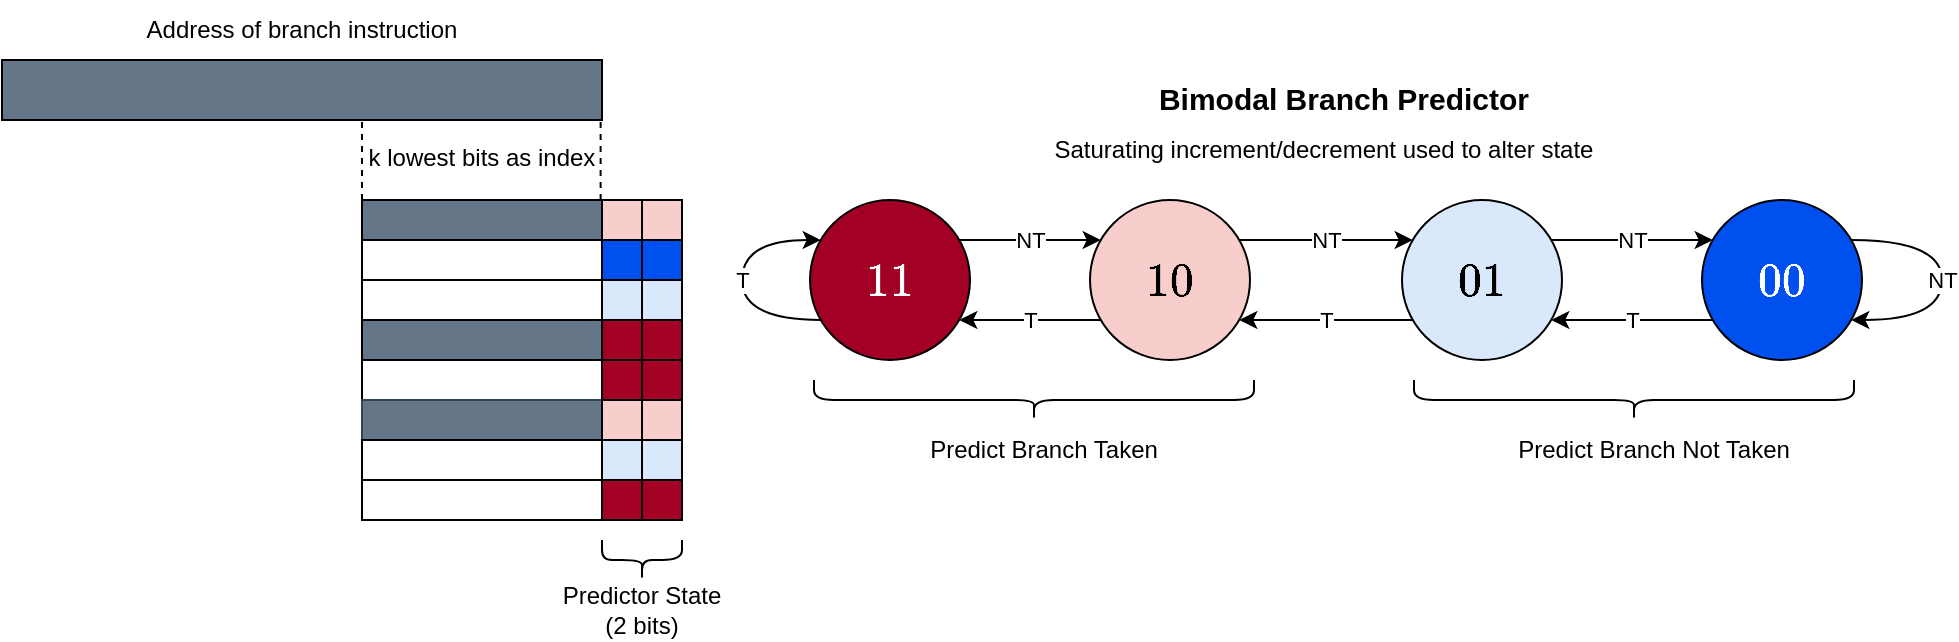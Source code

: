 <mxfile version="20.3.0" type="device"><diagram id="b6wmO8VADke2ACdeZ1vD" name="Page-1"><mxGraphModel dx="1092" dy="1093" grid="1" gridSize="10" guides="1" tooltips="1" connect="1" arrows="1" fold="1" page="1" pageScale="1" pageWidth="827" pageHeight="1169" math="1" shadow="0"><root><mxCell id="0"/><mxCell id="1" parent="0"/><mxCell id="HhHZpB67h7OqpdnrY1ih-1" value="" style="rounded=0;whiteSpace=wrap;html=1;fillColor=#647687;fontColor=#ffffff;strokeColor=#000000;" vertex="1" parent="1"><mxGeometry x="30" y="100" width="300" height="30" as="geometry"/></mxCell><mxCell id="HhHZpB67h7OqpdnrY1ih-3" value="" style="rounded=0;whiteSpace=wrap;html=1;fillColor=#647687;strokeColor=#000000;fontColor=#ffffff;" vertex="1" parent="1"><mxGeometry x="210" y="170" width="120" height="20" as="geometry"/></mxCell><mxCell id="HhHZpB67h7OqpdnrY1ih-4" value="" style="rounded=0;whiteSpace=wrap;html=1;" vertex="1" parent="1"><mxGeometry x="210" y="190" width="120" height="20" as="geometry"/></mxCell><mxCell id="HhHZpB67h7OqpdnrY1ih-5" value="" style="rounded=0;whiteSpace=wrap;html=1;" vertex="1" parent="1"><mxGeometry x="210" y="210" width="120" height="20" as="geometry"/></mxCell><mxCell id="HhHZpB67h7OqpdnrY1ih-6" value="" style="rounded=0;whiteSpace=wrap;html=1;fillColor=#647687;strokeColor=#000000;fontColor=#ffffff;" vertex="1" parent="1"><mxGeometry x="210" y="230" width="120" height="20" as="geometry"/></mxCell><mxCell id="HhHZpB67h7OqpdnrY1ih-7" value="" style="rounded=0;whiteSpace=wrap;html=1;" vertex="1" parent="1"><mxGeometry x="210" y="250" width="120" height="20" as="geometry"/></mxCell><mxCell id="HhHZpB67h7OqpdnrY1ih-8" value="" style="rounded=0;whiteSpace=wrap;html=1;fillColor=#647687;fontColor=#ffffff;strokeColor=#314354;" vertex="1" parent="1"><mxGeometry x="210" y="270" width="120" height="20" as="geometry"/></mxCell><mxCell id="HhHZpB67h7OqpdnrY1ih-9" value="" style="rounded=0;whiteSpace=wrap;html=1;" vertex="1" parent="1"><mxGeometry x="210" y="290" width="120" height="20" as="geometry"/></mxCell><mxCell id="HhHZpB67h7OqpdnrY1ih-10" value="" style="rounded=0;whiteSpace=wrap;html=1;" vertex="1" parent="1"><mxGeometry x="210" y="310" width="120" height="20" as="geometry"/></mxCell><mxCell id="HhHZpB67h7OqpdnrY1ih-11" value="" style="rounded=0;whiteSpace=wrap;html=1;fillColor=#f8cecc;strokeColor=#000000;" vertex="1" parent="1"><mxGeometry x="330" y="170" width="20" height="20" as="geometry"/></mxCell><mxCell id="HhHZpB67h7OqpdnrY1ih-13" value="" style="rounded=0;whiteSpace=wrap;html=1;fillColor=#f8cecc;strokeColor=#000000;" vertex="1" parent="1"><mxGeometry x="350" y="170" width="20" height="20" as="geometry"/></mxCell><mxCell id="HhHZpB67h7OqpdnrY1ih-15" value="" style="rounded=0;whiteSpace=wrap;html=1;fillColor=#0050ef;fontColor=#ffffff;strokeColor=#000000;" vertex="1" parent="1"><mxGeometry x="330" y="190" width="20" height="20" as="geometry"/></mxCell><mxCell id="HhHZpB67h7OqpdnrY1ih-16" value="" style="rounded=0;whiteSpace=wrap;html=1;fillColor=#0050ef;fontColor=#ffffff;strokeColor=#000000;" vertex="1" parent="1"><mxGeometry x="350" y="190" width="20" height="20" as="geometry"/></mxCell><mxCell id="HhHZpB67h7OqpdnrY1ih-17" value="" style="rounded=0;whiteSpace=wrap;html=1;fillColor=#dae8fc;strokeColor=#000000;" vertex="1" parent="1"><mxGeometry x="330" y="210" width="20" height="20" as="geometry"/></mxCell><mxCell id="HhHZpB67h7OqpdnrY1ih-18" value="" style="rounded=0;whiteSpace=wrap;html=1;fillColor=#dae8fc;strokeColor=#000000;" vertex="1" parent="1"><mxGeometry x="350" y="210" width="20" height="20" as="geometry"/></mxCell><mxCell id="HhHZpB67h7OqpdnrY1ih-19" value="" style="rounded=0;whiteSpace=wrap;html=1;fillColor=#a20025;fontColor=#ffffff;strokeColor=#000000;" vertex="1" parent="1"><mxGeometry x="330" y="230" width="20" height="20" as="geometry"/></mxCell><mxCell id="HhHZpB67h7OqpdnrY1ih-20" value="" style="rounded=0;whiteSpace=wrap;html=1;fillColor=#a20025;fontColor=#ffffff;strokeColor=#000000;" vertex="1" parent="1"><mxGeometry x="350" y="230" width="20" height="20" as="geometry"/></mxCell><mxCell id="HhHZpB67h7OqpdnrY1ih-21" value="" style="rounded=0;whiteSpace=wrap;html=1;fillColor=#a20025;fontColor=#ffffff;strokeColor=#000000;" vertex="1" parent="1"><mxGeometry x="330" y="250" width="20" height="20" as="geometry"/></mxCell><mxCell id="HhHZpB67h7OqpdnrY1ih-22" value="" style="rounded=0;whiteSpace=wrap;html=1;fillColor=#a20025;fontColor=#ffffff;strokeColor=#000000;" vertex="1" parent="1"><mxGeometry x="350" y="250" width="20" height="20" as="geometry"/></mxCell><mxCell id="HhHZpB67h7OqpdnrY1ih-23" value="" style="rounded=0;whiteSpace=wrap;html=1;fillColor=#f8cecc;strokeColor=#000000;" vertex="1" parent="1"><mxGeometry x="330" y="270" width="20" height="20" as="geometry"/></mxCell><mxCell id="HhHZpB67h7OqpdnrY1ih-24" value="" style="rounded=0;whiteSpace=wrap;html=1;fillColor=#f8cecc;strokeColor=#000000;" vertex="1" parent="1"><mxGeometry x="350" y="270" width="20" height="20" as="geometry"/></mxCell><mxCell id="HhHZpB67h7OqpdnrY1ih-25" value="" style="rounded=0;whiteSpace=wrap;html=1;fillColor=#dae8fc;strokeColor=#000000;" vertex="1" parent="1"><mxGeometry x="330" y="290" width="20" height="20" as="geometry"/></mxCell><mxCell id="HhHZpB67h7OqpdnrY1ih-26" value="" style="rounded=0;whiteSpace=wrap;html=1;fillColor=#dae8fc;strokeColor=#000000;" vertex="1" parent="1"><mxGeometry x="350" y="290" width="20" height="20" as="geometry"/></mxCell><mxCell id="HhHZpB67h7OqpdnrY1ih-27" value="" style="rounded=0;whiteSpace=wrap;html=1;fillColor=#a20025;fontColor=#ffffff;strokeColor=#000000;" vertex="1" parent="1"><mxGeometry x="330" y="310" width="20" height="20" as="geometry"/></mxCell><mxCell id="HhHZpB67h7OqpdnrY1ih-28" value="" style="rounded=0;whiteSpace=wrap;html=1;fillColor=#a20025;fontColor=#ffffff;strokeColor=#000000;" vertex="1" parent="1"><mxGeometry x="350" y="310" width="20" height="20" as="geometry"/></mxCell><mxCell id="HhHZpB67h7OqpdnrY1ih-30" value="" style="endArrow=none;dashed=1;html=1;rounded=0;exitX=0;exitY=0;exitDx=0;exitDy=0;" edge="1" parent="1" source="HhHZpB67h7OqpdnrY1ih-3"><mxGeometry width="50" height="50" relative="1" as="geometry"><mxPoint x="180" y="150" as="sourcePoint"/><mxPoint x="210" y="130" as="targetPoint"/></mxGeometry></mxCell><mxCell id="HhHZpB67h7OqpdnrY1ih-31" value="" style="endArrow=none;dashed=1;html=1;rounded=0;exitX=0;exitY=0;exitDx=0;exitDy=0;" edge="1" parent="1"><mxGeometry width="50" height="50" relative="1" as="geometry"><mxPoint x="329.31" y="170" as="sourcePoint"/><mxPoint x="329.31" y="130" as="targetPoint"/></mxGeometry></mxCell><mxCell id="HhHZpB67h7OqpdnrY1ih-32" value="k lowest bits as index" style="text;html=1;strokeColor=none;fillColor=none;align=center;verticalAlign=middle;whiteSpace=wrap;rounded=0;" vertex="1" parent="1"><mxGeometry x="195" y="134" width="150" height="30" as="geometry"/></mxCell><mxCell id="HhHZpB67h7OqpdnrY1ih-33" value="Address of branch instruction" style="text;html=1;strokeColor=none;fillColor=none;align=center;verticalAlign=middle;whiteSpace=wrap;rounded=0;" vertex="1" parent="1"><mxGeometry x="55" y="70" width="250" height="30" as="geometry"/></mxCell><mxCell id="HhHZpB67h7OqpdnrY1ih-34" value="Predictor State&lt;br&gt;(2 bits)" style="text;html=1;strokeColor=none;fillColor=none;align=center;verticalAlign=middle;whiteSpace=wrap;rounded=0;" vertex="1" parent="1"><mxGeometry x="305" y="360" width="90" height="30" as="geometry"/></mxCell><mxCell id="HhHZpB67h7OqpdnrY1ih-35" value="" style="shape=curlyBracket;whiteSpace=wrap;html=1;rounded=1;flipH=1;rotation=90;" vertex="1" parent="1"><mxGeometry x="340" y="330" width="20" height="40" as="geometry"/></mxCell><mxCell id="HhHZpB67h7OqpdnrY1ih-41" value="NT" style="edgeStyle=orthogonalEdgeStyle;rounded=0;orthogonalLoop=1;jettySize=auto;html=1;" edge="1" parent="1" source="HhHZpB67h7OqpdnrY1ih-36" target="HhHZpB67h7OqpdnrY1ih-37"><mxGeometry relative="1" as="geometry"><Array as="points"><mxPoint x="540" y="190"/><mxPoint x="540" y="190"/></Array></mxGeometry></mxCell><mxCell id="HhHZpB67h7OqpdnrY1ih-36" value="$$11$$" style="ellipse;whiteSpace=wrap;html=1;aspect=fixed;fillColor=#a20025;strokeColor=#000000;fontColor=#ffffff;fontSize=20;" vertex="1" parent="1"><mxGeometry x="434" y="170" width="80" height="80" as="geometry"/></mxCell><mxCell id="HhHZpB67h7OqpdnrY1ih-40" value="T" style="edgeStyle=orthogonalEdgeStyle;rounded=0;orthogonalLoop=1;jettySize=auto;html=1;" edge="1" parent="1" source="HhHZpB67h7OqpdnrY1ih-37" target="HhHZpB67h7OqpdnrY1ih-36"><mxGeometry relative="1" as="geometry"><Array as="points"><mxPoint x="550" y="230"/><mxPoint x="550" y="230"/></Array></mxGeometry></mxCell><mxCell id="HhHZpB67h7OqpdnrY1ih-42" value="NT" style="edgeStyle=orthogonalEdgeStyle;rounded=0;orthogonalLoop=1;jettySize=auto;html=1;" edge="1" parent="1" source="HhHZpB67h7OqpdnrY1ih-37" target="HhHZpB67h7OqpdnrY1ih-38"><mxGeometry relative="1" as="geometry"><Array as="points"><mxPoint x="690" y="190"/><mxPoint x="690" y="190"/></Array></mxGeometry></mxCell><mxCell id="HhHZpB67h7OqpdnrY1ih-37" value="$$10$$" style="ellipse;whiteSpace=wrap;html=1;aspect=fixed;fillColor=#f8cecc;strokeColor=#000000;fontSize=20;" vertex="1" parent="1"><mxGeometry x="574" y="170" width="80" height="80" as="geometry"/></mxCell><mxCell id="HhHZpB67h7OqpdnrY1ih-43" value="NT" style="edgeStyle=orthogonalEdgeStyle;rounded=0;orthogonalLoop=1;jettySize=auto;html=1;" edge="1" parent="1" source="HhHZpB67h7OqpdnrY1ih-38" target="HhHZpB67h7OqpdnrY1ih-39"><mxGeometry relative="1" as="geometry"><Array as="points"><mxPoint x="860" y="190"/><mxPoint x="860" y="190"/></Array></mxGeometry></mxCell><mxCell id="HhHZpB67h7OqpdnrY1ih-44" value="T" style="edgeStyle=orthogonalEdgeStyle;rounded=0;orthogonalLoop=1;jettySize=auto;html=1;" edge="1" parent="1" source="HhHZpB67h7OqpdnrY1ih-38" target="HhHZpB67h7OqpdnrY1ih-37"><mxGeometry relative="1" as="geometry"><Array as="points"><mxPoint x="710" y="230"/><mxPoint x="710" y="230"/></Array></mxGeometry></mxCell><mxCell id="HhHZpB67h7OqpdnrY1ih-38" value="$$01$$" style="ellipse;whiteSpace=wrap;html=1;aspect=fixed;fillColor=#dae8fc;strokeColor=#000000;fontSize=20;" vertex="1" parent="1"><mxGeometry x="730" y="170" width="80" height="80" as="geometry"/></mxCell><mxCell id="HhHZpB67h7OqpdnrY1ih-45" value="T" style="edgeStyle=orthogonalEdgeStyle;rounded=0;orthogonalLoop=1;jettySize=auto;html=1;" edge="1" parent="1" source="HhHZpB67h7OqpdnrY1ih-39" target="HhHZpB67h7OqpdnrY1ih-38"><mxGeometry relative="1" as="geometry"><Array as="points"><mxPoint x="870" y="230"/><mxPoint x="870" y="230"/></Array></mxGeometry></mxCell><mxCell id="HhHZpB67h7OqpdnrY1ih-39" value="$$00$$" style="ellipse;whiteSpace=wrap;html=1;aspect=fixed;fillColor=#0050ef;fontColor=#ffffff;strokeColor=#000000;fontSize=20;" vertex="1" parent="1"><mxGeometry x="880" y="170" width="80" height="80" as="geometry"/></mxCell><mxCell id="HhHZpB67h7OqpdnrY1ih-46" value="NT" style="edgeStyle=orthogonalEdgeStyle;rounded=0;orthogonalLoop=1;jettySize=auto;html=1;curved=1;" edge="1" parent="1" source="HhHZpB67h7OqpdnrY1ih-39" target="HhHZpB67h7OqpdnrY1ih-39"><mxGeometry relative="1" as="geometry"><Array as="points"><mxPoint x="1000" y="190"/><mxPoint x="1000" y="230"/></Array></mxGeometry></mxCell><mxCell id="HhHZpB67h7OqpdnrY1ih-47" value="T" style="edgeStyle=orthogonalEdgeStyle;curved=1;rounded=0;orthogonalLoop=1;jettySize=auto;html=1;" edge="1" parent="1" source="HhHZpB67h7OqpdnrY1ih-36" target="HhHZpB67h7OqpdnrY1ih-36"><mxGeometry relative="1" as="geometry"><Array as="points"><mxPoint x="400" y="230"/><mxPoint x="400" y="190"/></Array></mxGeometry></mxCell><mxCell id="HhHZpB67h7OqpdnrY1ih-48" value="" style="shape=curlyBracket;whiteSpace=wrap;html=1;rounded=1;flipH=1;rotation=90;" vertex="1" parent="1"><mxGeometry x="536" y="160" width="20" height="220" as="geometry"/></mxCell><mxCell id="HhHZpB67h7OqpdnrY1ih-50" value="" style="shape=curlyBracket;whiteSpace=wrap;html=1;rounded=1;flipH=1;rotation=90;" vertex="1" parent="1"><mxGeometry x="836" y="160" width="20" height="220" as="geometry"/></mxCell><mxCell id="HhHZpB67h7OqpdnrY1ih-51" value="Predict Branch Taken" style="text;html=1;strokeColor=none;fillColor=none;align=center;verticalAlign=middle;whiteSpace=wrap;rounded=0;" vertex="1" parent="1"><mxGeometry x="476" y="280" width="150" height="30" as="geometry"/></mxCell><mxCell id="HhHZpB67h7OqpdnrY1ih-52" value="Predict Branch Not Taken" style="text;html=1;strokeColor=none;fillColor=none;align=center;verticalAlign=middle;whiteSpace=wrap;rounded=0;" vertex="1" parent="1"><mxGeometry x="781" y="280" width="150" height="30" as="geometry"/></mxCell><mxCell id="HhHZpB67h7OqpdnrY1ih-54" value="Saturating increment/decrement used to alter state" style="text;html=1;strokeColor=none;fillColor=none;align=center;verticalAlign=middle;whiteSpace=wrap;rounded=0;fontSize=12;" vertex="1" parent="1"><mxGeometry x="536" y="130" width="310" height="30" as="geometry"/></mxCell><mxCell id="HhHZpB67h7OqpdnrY1ih-57" value="Bimodal Branch Predictor" style="text;html=1;strokeColor=none;fillColor=none;align=center;verticalAlign=middle;whiteSpace=wrap;rounded=0;fontSize=15;fontStyle=1" vertex="1" parent="1"><mxGeometry x="546" y="104" width="310" height="30" as="geometry"/></mxCell></root></mxGraphModel></diagram></mxfile>